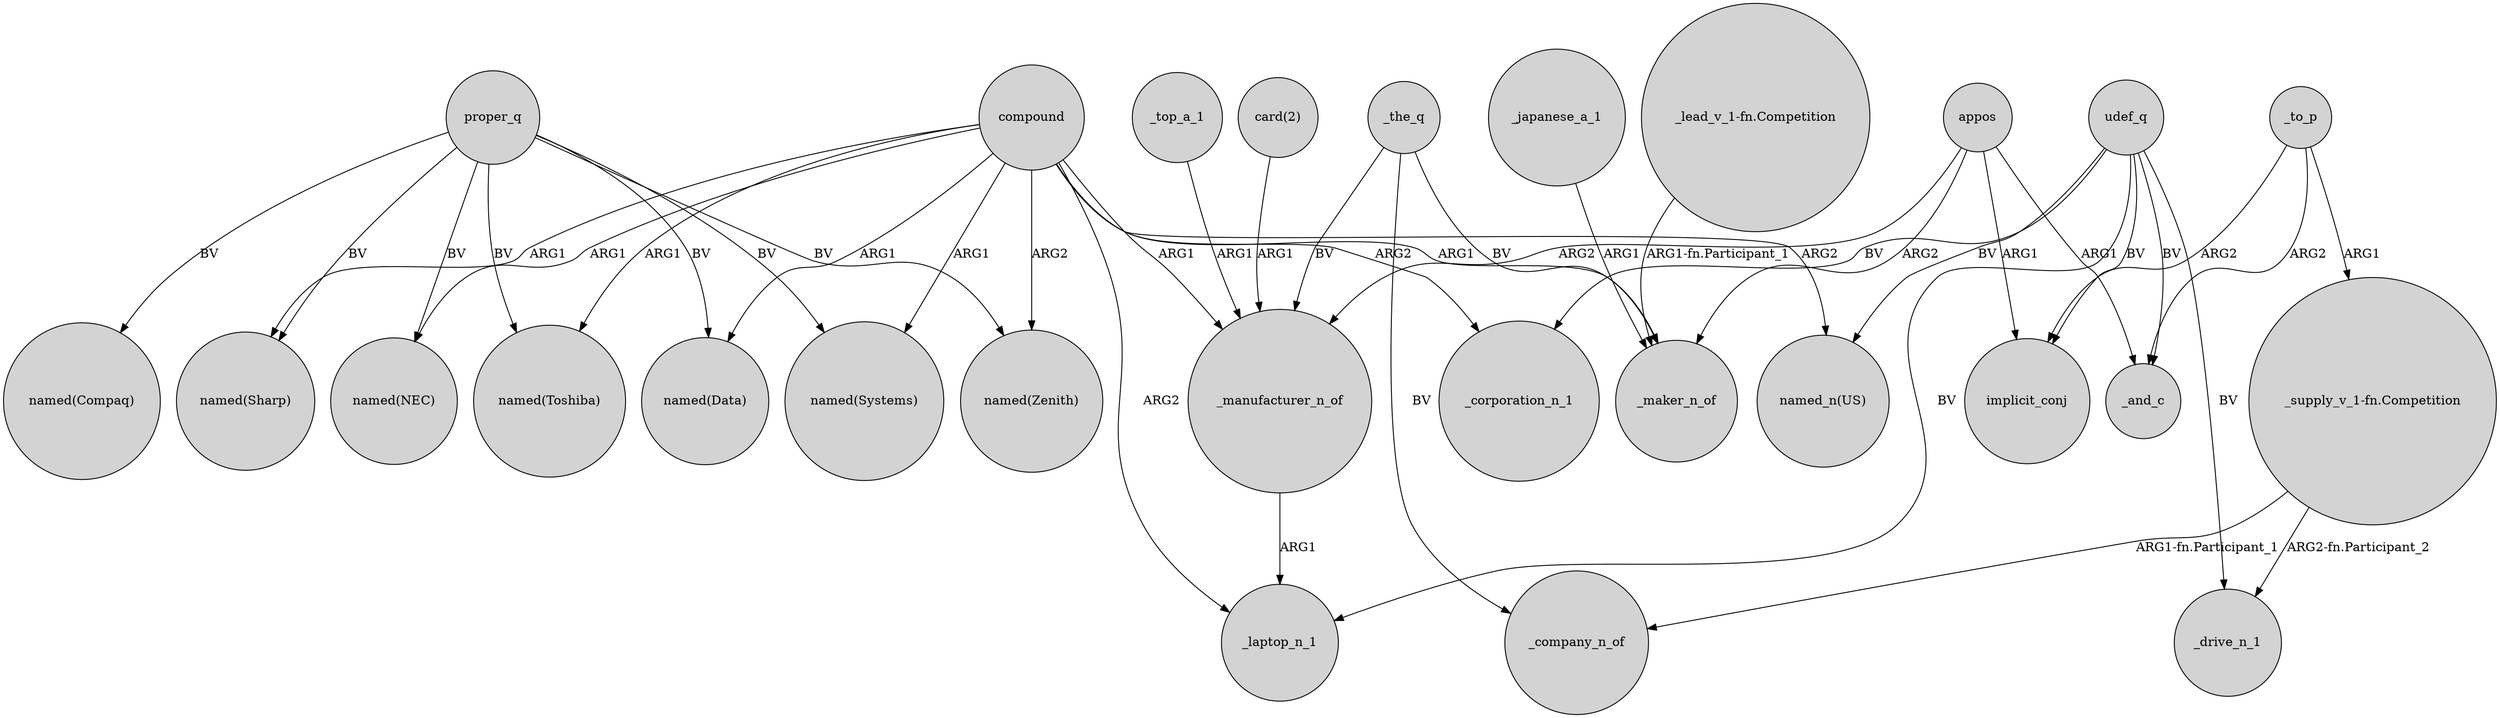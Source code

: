 digraph {
	node [shape=circle style=filled]
	compound -> "named(Zenith)" [label=ARG2]
	compound -> _laptop_n_1 [label=ARG2]
	proper_q -> "named(Zenith)" [label=BV]
	udef_q -> _laptop_n_1 [label=BV]
	_top_a_1 -> _manufacturer_n_of [label=ARG1]
	proper_q -> "named(Sharp)" [label=BV]
	proper_q -> "named(Data)" [label=BV]
	appos -> _and_c [label=ARG1]
	udef_q -> _and_c [label=BV]
	compound -> "named(Data)" [label=ARG1]
	compound -> "named(Sharp)" [label=ARG1]
	compound -> "named(Toshiba)" [label=ARG1]
	proper_q -> "named(Systems)" [label=BV]
	appos -> implicit_conj [label=ARG1]
	"card(2)" -> _manufacturer_n_of [label=ARG1]
	_to_p -> _and_c [label=ARG2]
	proper_q -> "named(NEC)" [label=BV]
	appos -> _maker_n_of [label=ARG2]
	compound -> "named(Systems)" [label=ARG1]
	_the_q -> _manufacturer_n_of [label=BV]
	"_supply_v_1-fn.Competition" -> _company_n_of [label="ARG1-fn.Participant_1"]
	udef_q -> _drive_n_1 [label=BV]
	_japanese_a_1 -> _maker_n_of [label=ARG1]
	_manufacturer_n_of -> _laptop_n_1 [label=ARG1]
	proper_q -> "named(Compaq)" [label=BV]
	_to_p -> "_supply_v_1-fn.Competition" [label=ARG1]
	compound -> _corporation_n_1 [label=ARG2]
	appos -> _manufacturer_n_of [label=ARG2]
	compound -> _maker_n_of [label=ARG1]
	compound -> _manufacturer_n_of [label=ARG1]
	udef_q -> _corporation_n_1 [label=BV]
	_to_p -> implicit_conj [label=ARG2]
	_the_q -> _maker_n_of [label=BV]
	compound -> "named(NEC)" [label=ARG1]
	"_lead_v_1-fn.Competition" -> _maker_n_of [label="ARG1-fn.Participant_1"]
	"_supply_v_1-fn.Competition" -> _drive_n_1 [label="ARG2-fn.Participant_2"]
	proper_q -> "named(Toshiba)" [label=BV]
	compound -> "named_n(US)" [label=ARG2]
	_the_q -> _company_n_of [label=BV]
	udef_q -> implicit_conj [label=BV]
	udef_q -> "named_n(US)" [label=BV]
}
